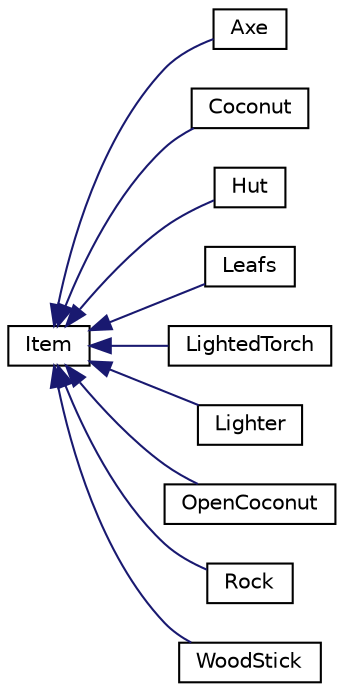digraph "Graphical Class Hierarchy"
{
 // LATEX_PDF_SIZE
  edge [fontname="Helvetica",fontsize="10",labelfontname="Helvetica",labelfontsize="10"];
  node [fontname="Helvetica",fontsize="10",shape=record];
  rankdir="LR";
  Node0 [label="Item",height=0.2,width=0.4,color="black", fillcolor="white", style="filled",URL="$class_item.html",tooltip=" "];
  Node0 -> Node1 [dir="back",color="midnightblue",fontsize="10",style="solid",fontname="Helvetica"];
  Node1 [label="Axe",height=0.2,width=0.4,color="black", fillcolor="white", style="filled",URL="$class_axe.html",tooltip=" "];
  Node0 -> Node2 [dir="back",color="midnightblue",fontsize="10",style="solid",fontname="Helvetica"];
  Node2 [label="Coconut",height=0.2,width=0.4,color="black", fillcolor="white", style="filled",URL="$class_coconut.html",tooltip=" "];
  Node0 -> Node3 [dir="back",color="midnightblue",fontsize="10",style="solid",fontname="Helvetica"];
  Node3 [label="Hut",height=0.2,width=0.4,color="black", fillcolor="white", style="filled",URL="$class_hut.html",tooltip=" "];
  Node0 -> Node4 [dir="back",color="midnightblue",fontsize="10",style="solid",fontname="Helvetica"];
  Node4 [label="Leafs",height=0.2,width=0.4,color="black", fillcolor="white", style="filled",URL="$class_leafs.html",tooltip=" "];
  Node0 -> Node5 [dir="back",color="midnightblue",fontsize="10",style="solid",fontname="Helvetica"];
  Node5 [label="LightedTorch",height=0.2,width=0.4,color="black", fillcolor="white", style="filled",URL="$class_lighted_torch.html",tooltip=" "];
  Node0 -> Node6 [dir="back",color="midnightblue",fontsize="10",style="solid",fontname="Helvetica"];
  Node6 [label="Lighter",height=0.2,width=0.4,color="black", fillcolor="white", style="filled",URL="$class_lighter.html",tooltip=" "];
  Node0 -> Node7 [dir="back",color="midnightblue",fontsize="10",style="solid",fontname="Helvetica"];
  Node7 [label="OpenCoconut",height=0.2,width=0.4,color="black", fillcolor="white", style="filled",URL="$class_open_coconut.html",tooltip=" "];
  Node0 -> Node8 [dir="back",color="midnightblue",fontsize="10",style="solid",fontname="Helvetica"];
  Node8 [label="Rock",height=0.2,width=0.4,color="black", fillcolor="white", style="filled",URL="$class_rock.html",tooltip=" "];
  Node0 -> Node9 [dir="back",color="midnightblue",fontsize="10",style="solid",fontname="Helvetica"];
  Node9 [label="WoodStick",height=0.2,width=0.4,color="black", fillcolor="white", style="filled",URL="$class_wood_stick.html",tooltip=" "];
}
